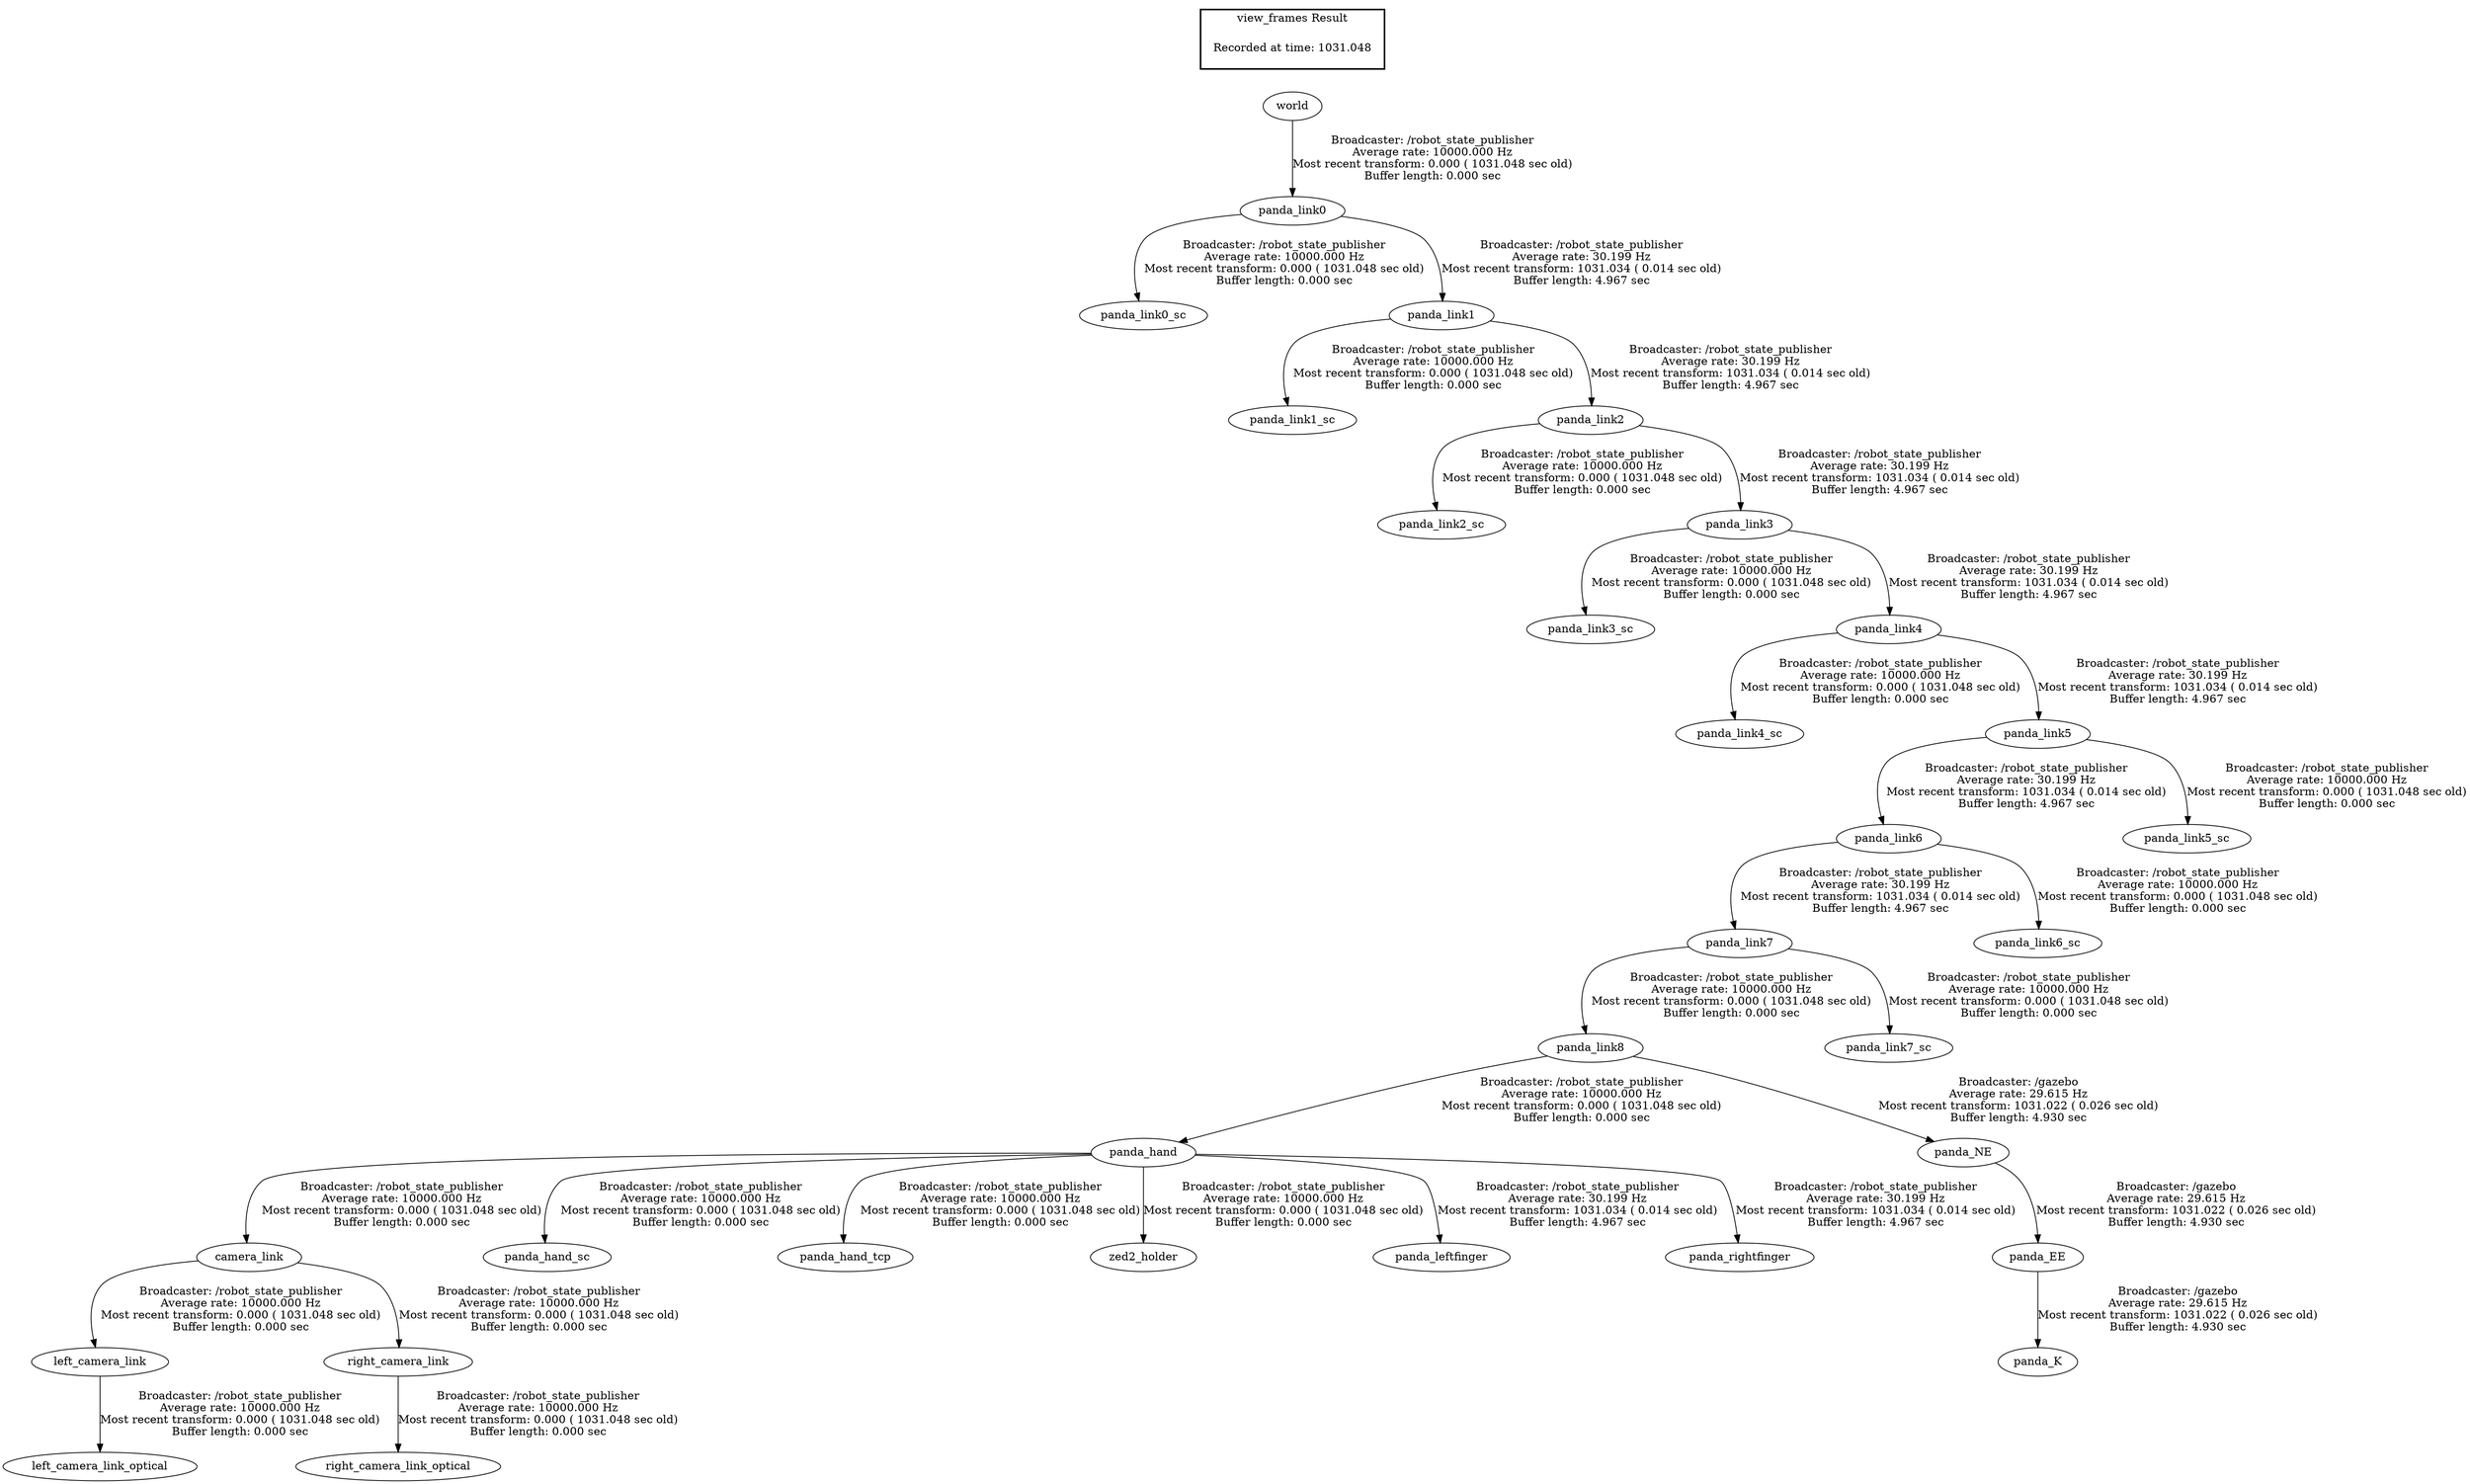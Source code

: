 digraph G {
"world" -> "panda_link0"[label="Broadcaster: /robot_state_publisher\nAverage rate: 10000.000 Hz\nMost recent transform: 0.000 ( 1031.048 sec old)\nBuffer length: 0.000 sec\n"];
"panda_hand" -> "camera_link"[label="Broadcaster: /robot_state_publisher\nAverage rate: 10000.000 Hz\nMost recent transform: 0.000 ( 1031.048 sec old)\nBuffer length: 0.000 sec\n"];
"panda_link8" -> "panda_hand"[label="Broadcaster: /robot_state_publisher\nAverage rate: 10000.000 Hz\nMost recent transform: 0.000 ( 1031.048 sec old)\nBuffer length: 0.000 sec\n"];
"camera_link" -> "left_camera_link"[label="Broadcaster: /robot_state_publisher\nAverage rate: 10000.000 Hz\nMost recent transform: 0.000 ( 1031.048 sec old)\nBuffer length: 0.000 sec\n"];
"left_camera_link" -> "left_camera_link_optical"[label="Broadcaster: /robot_state_publisher\nAverage rate: 10000.000 Hz\nMost recent transform: 0.000 ( 1031.048 sec old)\nBuffer length: 0.000 sec\n"];
"panda_link7" -> "panda_link8"[label="Broadcaster: /robot_state_publisher\nAverage rate: 10000.000 Hz\nMost recent transform: 0.000 ( 1031.048 sec old)\nBuffer length: 0.000 sec\n"];
"panda_hand" -> "panda_hand_sc"[label="Broadcaster: /robot_state_publisher\nAverage rate: 10000.000 Hz\nMost recent transform: 0.000 ( 1031.048 sec old)\nBuffer length: 0.000 sec\n"];
"panda_hand" -> "panda_hand_tcp"[label="Broadcaster: /robot_state_publisher\nAverage rate: 10000.000 Hz\nMost recent transform: 0.000 ( 1031.048 sec old)\nBuffer length: 0.000 sec\n"];
"panda_link6" -> "panda_link7"[label="Broadcaster: /robot_state_publisher\nAverage rate: 30.199 Hz\nMost recent transform: 1031.034 ( 0.014 sec old)\nBuffer length: 4.967 sec\n"];
"panda_link0" -> "panda_link0_sc"[label="Broadcaster: /robot_state_publisher\nAverage rate: 10000.000 Hz\nMost recent transform: 0.000 ( 1031.048 sec old)\nBuffer length: 0.000 sec\n"];
"panda_link1" -> "panda_link1_sc"[label="Broadcaster: /robot_state_publisher\nAverage rate: 10000.000 Hz\nMost recent transform: 0.000 ( 1031.048 sec old)\nBuffer length: 0.000 sec\n"];
"panda_link0" -> "panda_link1"[label="Broadcaster: /robot_state_publisher\nAverage rate: 30.199 Hz\nMost recent transform: 1031.034 ( 0.014 sec old)\nBuffer length: 4.967 sec\n"];
"panda_link2" -> "panda_link2_sc"[label="Broadcaster: /robot_state_publisher\nAverage rate: 10000.000 Hz\nMost recent transform: 0.000 ( 1031.048 sec old)\nBuffer length: 0.000 sec\n"];
"panda_link1" -> "panda_link2"[label="Broadcaster: /robot_state_publisher\nAverage rate: 30.199 Hz\nMost recent transform: 1031.034 ( 0.014 sec old)\nBuffer length: 4.967 sec\n"];
"panda_link3" -> "panda_link3_sc"[label="Broadcaster: /robot_state_publisher\nAverage rate: 10000.000 Hz\nMost recent transform: 0.000 ( 1031.048 sec old)\nBuffer length: 0.000 sec\n"];
"panda_link2" -> "panda_link3"[label="Broadcaster: /robot_state_publisher\nAverage rate: 30.199 Hz\nMost recent transform: 1031.034 ( 0.014 sec old)\nBuffer length: 4.967 sec\n"];
"panda_link4" -> "panda_link4_sc"[label="Broadcaster: /robot_state_publisher\nAverage rate: 10000.000 Hz\nMost recent transform: 0.000 ( 1031.048 sec old)\nBuffer length: 0.000 sec\n"];
"panda_link3" -> "panda_link4"[label="Broadcaster: /robot_state_publisher\nAverage rate: 30.199 Hz\nMost recent transform: 1031.034 ( 0.014 sec old)\nBuffer length: 4.967 sec\n"];
"panda_link5" -> "panda_link5_sc"[label="Broadcaster: /robot_state_publisher\nAverage rate: 10000.000 Hz\nMost recent transform: 0.000 ( 1031.048 sec old)\nBuffer length: 0.000 sec\n"];
"panda_link4" -> "panda_link5"[label="Broadcaster: /robot_state_publisher\nAverage rate: 30.199 Hz\nMost recent transform: 1031.034 ( 0.014 sec old)\nBuffer length: 4.967 sec\n"];
"panda_link6" -> "panda_link6_sc"[label="Broadcaster: /robot_state_publisher\nAverage rate: 10000.000 Hz\nMost recent transform: 0.000 ( 1031.048 sec old)\nBuffer length: 0.000 sec\n"];
"panda_link5" -> "panda_link6"[label="Broadcaster: /robot_state_publisher\nAverage rate: 30.199 Hz\nMost recent transform: 1031.034 ( 0.014 sec old)\nBuffer length: 4.967 sec\n"];
"panda_link7" -> "panda_link7_sc"[label="Broadcaster: /robot_state_publisher\nAverage rate: 10000.000 Hz\nMost recent transform: 0.000 ( 1031.048 sec old)\nBuffer length: 0.000 sec\n"];
"camera_link" -> "right_camera_link"[label="Broadcaster: /robot_state_publisher\nAverage rate: 10000.000 Hz\nMost recent transform: 0.000 ( 1031.048 sec old)\nBuffer length: 0.000 sec\n"];
"right_camera_link" -> "right_camera_link_optical"[label="Broadcaster: /robot_state_publisher\nAverage rate: 10000.000 Hz\nMost recent transform: 0.000 ( 1031.048 sec old)\nBuffer length: 0.000 sec\n"];
"panda_hand" -> "zed2_holder"[label="Broadcaster: /robot_state_publisher\nAverage rate: 10000.000 Hz\nMost recent transform: 0.000 ( 1031.048 sec old)\nBuffer length: 0.000 sec\n"];
"panda_hand" -> "panda_leftfinger"[label="Broadcaster: /robot_state_publisher\nAverage rate: 30.199 Hz\nMost recent transform: 1031.034 ( 0.014 sec old)\nBuffer length: 4.967 sec\n"];
"panda_hand" -> "panda_rightfinger"[label="Broadcaster: /robot_state_publisher\nAverage rate: 30.199 Hz\nMost recent transform: 1031.034 ( 0.014 sec old)\nBuffer length: 4.967 sec\n"];
"panda_link8" -> "panda_NE"[label="Broadcaster: /gazebo\nAverage rate: 29.615 Hz\nMost recent transform: 1031.022 ( 0.026 sec old)\nBuffer length: 4.930 sec\n"];
"panda_NE" -> "panda_EE"[label="Broadcaster: /gazebo\nAverage rate: 29.615 Hz\nMost recent transform: 1031.022 ( 0.026 sec old)\nBuffer length: 4.930 sec\n"];
"panda_EE" -> "panda_K"[label="Broadcaster: /gazebo\nAverage rate: 29.615 Hz\nMost recent transform: 1031.022 ( 0.026 sec old)\nBuffer length: 4.930 sec\n"];
edge [style=invis];
 subgraph cluster_legend { style=bold; color=black; label ="view_frames Result";
"Recorded at time: 1031.048"[ shape=plaintext ] ;
 }->"world";
}
